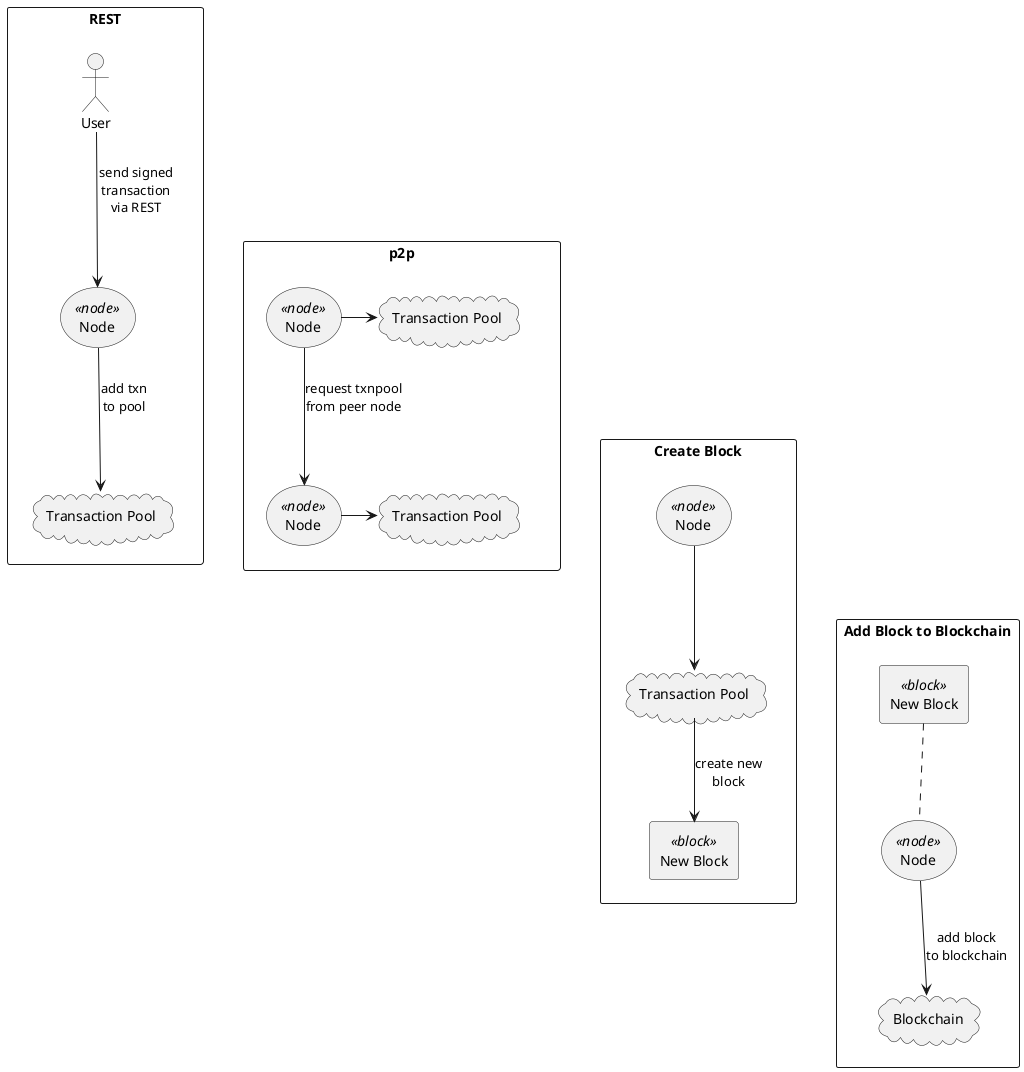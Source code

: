 @startuml

' user sends txn to node
rectangle rest as "REST" {
    usecase node0 as "Node" <<node>>
    actor user0 as "User"
    cloud txnpool0 as "Transaction Pool"

    user0 --> node0: send signed\ntransaction\nvia REST
    node0 --> txnpool0: add txn\nto pool
}

' p2p
rectangle p2p {
    usecase nodep2p1 as "Node" <<node>>
    usecase nodep2p2 as "Node" <<node>>
    cloud txnpoolp2p1 as "Transaction Pool"
    cloud txnpoolp2p2 as "Transaction Pool"

    nodep2p1 -> txnpoolp2p1
    nodep2p2 -> txnpoolp2p2
    nodep2p1 --> nodep2p2: request txnpool\nfrom peer node
}

' node creates block
rectangle createblock as "Create Block" {
    usecase node1 as "Node" <<node>>
    cloud txnpool1 as "Transaction Pool"
    rectangle newBlock1 as "New Block" <<block>>

    node1 --> txnpool1
    txnpool1 --> newBlock1: create new\nblock
}

' block is added to blockchain
rectangle addblock as "Add Block to Blockchain" {
    usecase node2 as "Node" <<node>>
    rectangle newBlock2 as "New Block" <<block>>
    cloud blockchain2 as "Blockchain"

    newBlock2 .. node2
    node2 --> blockchain2: add block\nto blockchain
}

rest -[hidden]-> p2p
p2p -[hidden]-> createblock
createblock -[hidden]-> addblock

@enduml